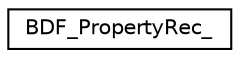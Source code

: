 digraph "Graphical Class Hierarchy"
{
 // LATEX_PDF_SIZE
  edge [fontname="Helvetica",fontsize="10",labelfontname="Helvetica",labelfontsize="10"];
  node [fontname="Helvetica",fontsize="10",shape=record];
  rankdir="LR";
  Node0 [label="BDF_PropertyRec_",height=0.2,width=0.4,color="black", fillcolor="white", style="filled",URL="$d3/d07/structBDF__PropertyRec__.html",tooltip=" "];
}
